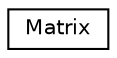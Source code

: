 digraph "Graphical Class Hierarchy"
{
 // LATEX_PDF_SIZE
  edge [fontname="Helvetica",fontsize="10",labelfontname="Helvetica",labelfontsize="10"];
  node [fontname="Helvetica",fontsize="10",shape=record];
  rankdir="LR";
  Node0 [label="Matrix",height=0.2,width=0.4,color="black", fillcolor="white", style="filled",URL="$class_matrix.html",tooltip="This class represents a matrix of Box.h objects."];
}
